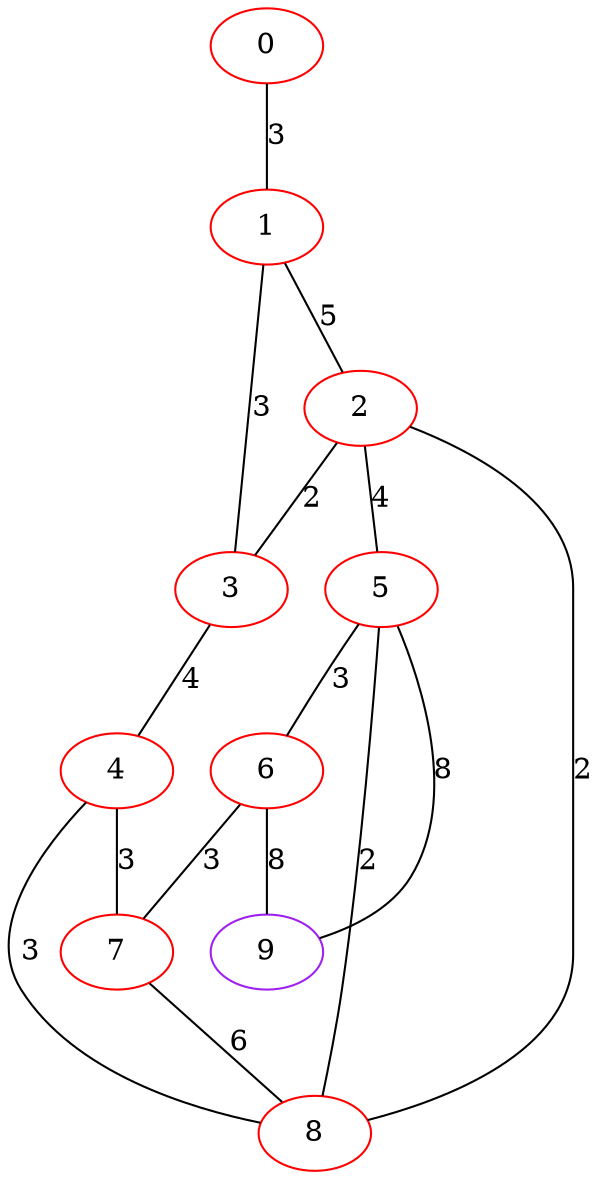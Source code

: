 graph "" {
0 [color=red, weight=1];
1 [color=red, weight=1];
2 [color=red, weight=1];
3 [color=red, weight=1];
4 [color=red, weight=1];
5 [color=red, weight=1];
6 [color=red, weight=1];
7 [color=red, weight=1];
8 [color=red, weight=1];
9 [color=purple, weight=4];
0 -- 1  [key=0, label=3];
1 -- 2  [key=0, label=5];
1 -- 3  [key=0, label=3];
2 -- 8  [key=0, label=2];
2 -- 3  [key=0, label=2];
2 -- 5  [key=0, label=4];
3 -- 4  [key=0, label=4];
4 -- 8  [key=0, label=3];
4 -- 7  [key=0, label=3];
5 -- 8  [key=0, label=2];
5 -- 9  [key=0, label=8];
5 -- 6  [key=0, label=3];
6 -- 9  [key=0, label=8];
6 -- 7  [key=0, label=3];
7 -- 8  [key=0, label=6];
}
